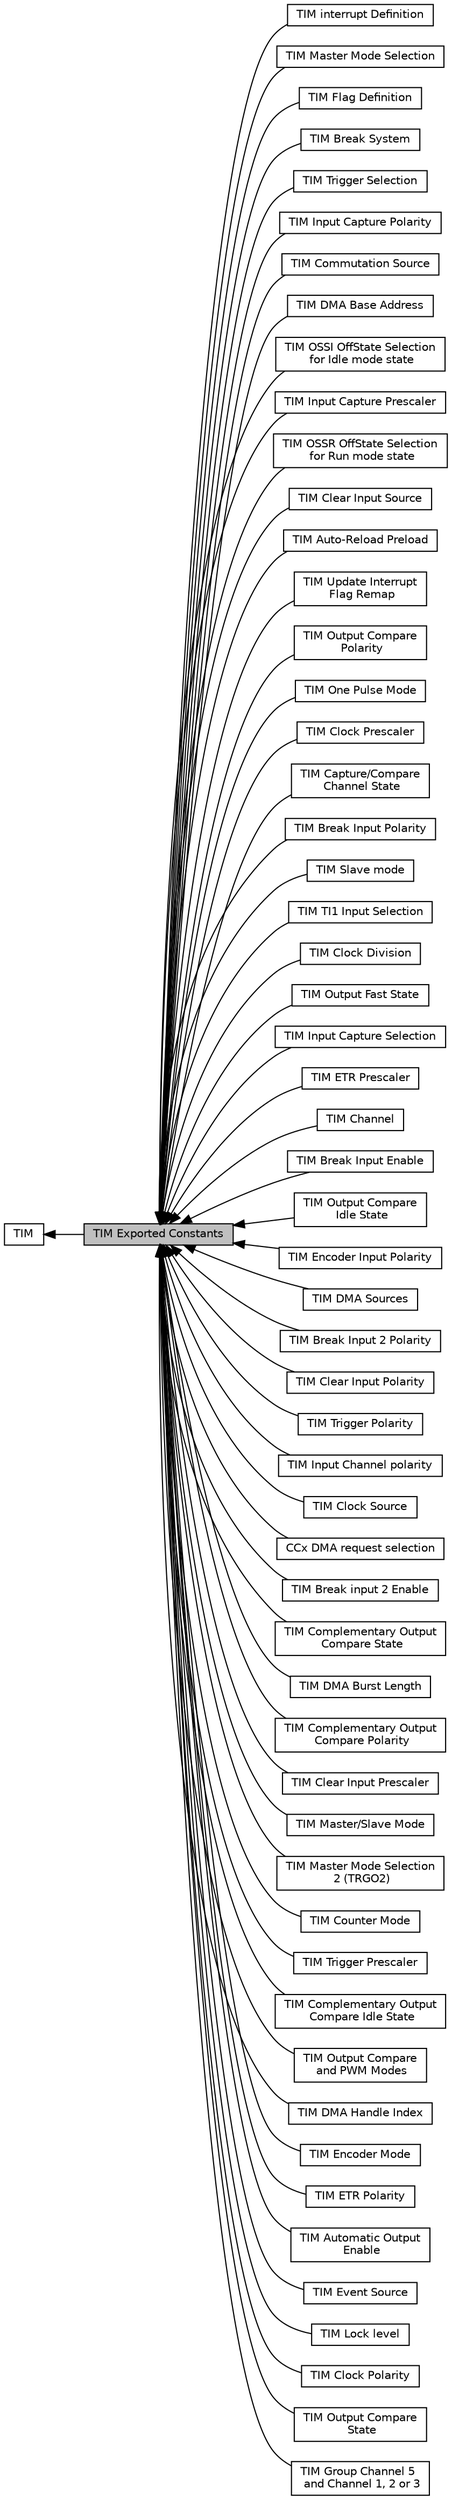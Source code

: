 digraph "TIM Exported Constants"
{
  edge [fontname="Helvetica",fontsize="10",labelfontname="Helvetica",labelfontsize="10"];
  node [fontname="Helvetica",fontsize="10",shape=box];
  rankdir=LR;
  Node26 [label="TIM interrupt Definition",height=0.2,width=0.4,color="black", fillcolor="white", style="filled",URL="$group___t_i_m___interrupt__definition.html",tooltip=" "];
  Node46 [label="TIM Master Mode Selection",height=0.2,width=0.4,color="black", fillcolor="white", style="filled",URL="$group___t_i_m___master___mode___selection.html",tooltip=" "];
  Node30 [label="TIM Flag Definition",height=0.2,width=0.4,color="black", fillcolor="white", style="filled",URL="$group___t_i_m___flag__definition.html",tooltip=" "];
  Node58 [label="TIM Break System",height=0.2,width=0.4,color="black", fillcolor="white", style="filled",URL="$group___t_i_m___break___system.html",tooltip=" "];
  Node51 [label="TIM Trigger Selection",height=0.2,width=0.4,color="black", fillcolor="white", style="filled",URL="$group___t_i_m___trigger___selection.html",tooltip=" "];
  Node20 [label="TIM Input Capture Polarity",height=0.2,width=0.4,color="black", fillcolor="white", style="filled",URL="$group___t_i_m___input___capture___polarity.html",tooltip=" "];
  Node27 [label="TIM Commutation Source",height=0.2,width=0.4,color="black", fillcolor="white", style="filled",URL="$group___t_i_m___commutation___source.html",tooltip=" "];
  Node4 [label="TIM DMA Base Address",height=0.2,width=0.4,color="black", fillcolor="white", style="filled",URL="$group___t_i_m___d_m_a___base__address.html",tooltip=" "];
  Node38 [label="TIM OSSI OffState Selection\l for Idle mode state",height=0.2,width=0.4,color="black", fillcolor="white", style="filled",URL="$group___t_i_m___o_s_s_i___off___state___selection__for___idle__mode__state.html",tooltip=" "];
  Node23 [label="TIM Input Capture Prescaler",height=0.2,width=0.4,color="black", fillcolor="white", style="filled",URL="$group___t_i_m___input___capture___prescaler.html",tooltip=" "];
  Node37 [label="TIM OSSR OffState Selection\l for Run mode state",height=0.2,width=0.4,color="black", fillcolor="white", style="filled",URL="$group___t_i_m___o_s_s_r___off___state___selection__for___run__mode__state.html",tooltip=" "];
  Node3 [label="TIM Clear Input Source",height=0.2,width=0.4,color="black", fillcolor="white", style="filled",URL="$group___t_i_m___clear_input___source.html",tooltip=" "];
  Node13 [label="TIM Auto-Reload Preload",height=0.2,width=0.4,color="black", fillcolor="white", style="filled",URL="$group___t_i_m___auto_reload_preload.html",tooltip=" "];
  Node10 [label="TIM Update Interrupt\l Flag Remap",height=0.2,width=0.4,color="black", fillcolor="white", style="filled",URL="$group___t_i_m___update___interrupt___flag___remap.html",tooltip=" "];
  Node16 [label="TIM Output Compare\l Polarity",height=0.2,width=0.4,color="black", fillcolor="white", style="filled",URL="$group___t_i_m___output___compare___polarity.html",tooltip=" "];
  Node24 [label="TIM One Pulse Mode",height=0.2,width=0.4,color="black", fillcolor="white", style="filled",URL="$group___t_i_m___one___pulse___mode.html",tooltip=" "];
  Node34 [label="TIM Clock Prescaler",height=0.2,width=0.4,color="black", fillcolor="white", style="filled",URL="$group___t_i_m___clock___prescaler.html",tooltip=" "];
  Node57 [label="TIM Capture/Compare\l Channel State",height=0.2,width=0.4,color="black", fillcolor="white", style="filled",URL="$group___channel___c_c___state.html",tooltip=" "];
  Node41 [label="TIM Break Input Polarity",height=0.2,width=0.4,color="black", fillcolor="white", style="filled",URL="$group___t_i_m___break___polarity.html",tooltip=" "];
  Node49 [label="TIM Slave mode",height=0.2,width=0.4,color="black", fillcolor="white", style="filled",URL="$group___t_i_m___slave___mode.html",tooltip=" "];
  Node54 [label="TIM TI1 Input Selection",height=0.2,width=0.4,color="black", fillcolor="white", style="filled",URL="$group___t_i_m___t_i1___selection.html",tooltip=" "];
  Node11 [label="TIM Clock Division",height=0.2,width=0.4,color="black", fillcolor="white", style="filled",URL="$group___t_i_m___clock_division.html",tooltip=" "];
  Node14 [label="TIM Output Fast State",height=0.2,width=0.4,color="black", fillcolor="white", style="filled",URL="$group___t_i_m___output___fast___state.html",tooltip=" "];
  Node22 [label="TIM Input Capture Selection",height=0.2,width=0.4,color="black", fillcolor="white", style="filled",URL="$group___t_i_m___input___capture___selection.html",tooltip=" "];
  Node8 [label="TIM ETR Prescaler",height=0.2,width=0.4,color="black", fillcolor="white", style="filled",URL="$group___t_i_m___e_t_r___prescaler.html",tooltip=" "];
  Node31 [label="TIM Channel",height=0.2,width=0.4,color="black", fillcolor="white", style="filled",URL="$group___t_i_m___channel.html",tooltip=" "];
  Node40 [label="TIM Break Input Enable",height=0.2,width=0.4,color="black", fillcolor="white", style="filled",URL="$group___t_i_m___break___input__enable__disable.html",tooltip=" "];
  Node18 [label="TIM Output Compare\l Idle State",height=0.2,width=0.4,color="black", fillcolor="white", style="filled",URL="$group___t_i_m___output___compare___idle___state.html",tooltip=" "];
  Node21 [label="TIM Encoder Input Polarity",height=0.2,width=0.4,color="black", fillcolor="white", style="filled",URL="$group___t_i_m___encoder___input___polarity.html",tooltip=" "];
  Node28 [label="TIM DMA Sources",height=0.2,width=0.4,color="black", fillcolor="white", style="filled",URL="$group___t_i_m___d_m_a__sources.html",tooltip=" "];
  Node43 [label="TIM Break Input 2 Polarity",height=0.2,width=0.4,color="black", fillcolor="white", style="filled",URL="$group___t_i_m___break2___polarity.html",tooltip=" "];
  Node35 [label="TIM Clear Input Polarity",height=0.2,width=0.4,color="black", fillcolor="white", style="filled",URL="$group___t_i_m___clear_input___polarity.html",tooltip=" "];
  Node52 [label="TIM Trigger Polarity",height=0.2,width=0.4,color="black", fillcolor="white", style="filled",URL="$group___t_i_m___trigger___polarity.html",tooltip=" "];
  Node1 [label="TIM Exported Constants",height=0.2,width=0.4,color="black", fillcolor="grey75", style="filled", fontcolor="black",tooltip=" "];
  Node6 [label="TIM Input Channel polarity",height=0.2,width=0.4,color="black", fillcolor="white", style="filled",URL="$group___t_i_m___input___channel___polarity.html",tooltip=" "];
  Node32 [label="TIM Clock Source",height=0.2,width=0.4,color="black", fillcolor="white", style="filled",URL="$group___t_i_m___clock___source.html",tooltip=" "];
  Node29 [label="CCx DMA request selection",height=0.2,width=0.4,color="black", fillcolor="white", style="filled",URL="$group___t_i_m___c_c___d_m_a___request.html",tooltip=" "];
  Node42 [label="TIM Break input 2 Enable",height=0.2,width=0.4,color="black", fillcolor="white", style="filled",URL="$group___t_i_m___break2___input__enable__disable.html",tooltip=" "];
  Node15 [label="TIM Complementary Output\l Compare State",height=0.2,width=0.4,color="black", fillcolor="white", style="filled",URL="$group___t_i_m___output___compare___n___state.html",tooltip=" "];
  Node55 [label="TIM DMA Burst Length",height=0.2,width=0.4,color="black", fillcolor="white", style="filled",URL="$group___t_i_m___d_m_a___burst___length.html",tooltip=" "];
  Node17 [label="TIM Complementary Output\l Compare Polarity",height=0.2,width=0.4,color="black", fillcolor="white", style="filled",URL="$group___t_i_m___output___compare___n___polarity.html",tooltip=" "];
  Node2 [label="TIM",height=0.2,width=0.4,color="black", fillcolor="white", style="filled",URL="$group___t_i_m.html",tooltip="TIM HAL module driver."];
  Node36 [label="TIM Clear Input Prescaler",height=0.2,width=0.4,color="black", fillcolor="white", style="filled",URL="$group___t_i_m___clear_input___prescaler.html",tooltip=" "];
  Node48 [label="TIM Master/Slave Mode",height=0.2,width=0.4,color="black", fillcolor="white", style="filled",URL="$group___t_i_m___master___slave___mode.html",tooltip=" "];
  Node47 [label="TIM Master Mode Selection\l 2 (TRGO2)",height=0.2,width=0.4,color="black", fillcolor="white", style="filled",URL="$group___t_i_m___master___mode___selection__2.html",tooltip=" "];
  Node9 [label="TIM Counter Mode",height=0.2,width=0.4,color="black", fillcolor="white", style="filled",URL="$group___t_i_m___counter___mode.html",tooltip=" "];
  Node53 [label="TIM Trigger Prescaler",height=0.2,width=0.4,color="black", fillcolor="white", style="filled",URL="$group___t_i_m___trigger___prescaler.html",tooltip=" "];
  Node19 [label="TIM Complementary Output\l Compare Idle State",height=0.2,width=0.4,color="black", fillcolor="white", style="filled",URL="$group___t_i_m___output___compare___n___idle___state.html",tooltip=" "];
  Node50 [label="TIM Output Compare\l and PWM Modes",height=0.2,width=0.4,color="black", fillcolor="white", style="filled",URL="$group___t_i_m___output___compare__and___p_w_m__modes.html",tooltip=" "];
  Node56 [label="TIM DMA Handle Index",height=0.2,width=0.4,color="black", fillcolor="white", style="filled",URL="$group___d_m_a___handle__index.html",tooltip=" "];
  Node25 [label="TIM Encoder Mode",height=0.2,width=0.4,color="black", fillcolor="white", style="filled",URL="$group___t_i_m___encoder___mode.html",tooltip=" "];
  Node7 [label="TIM ETR Polarity",height=0.2,width=0.4,color="black", fillcolor="white", style="filled",URL="$group___t_i_m___e_t_r___polarity.html",tooltip=" "];
  Node44 [label="TIM Automatic Output\l Enable",height=0.2,width=0.4,color="black", fillcolor="white", style="filled",URL="$group___t_i_m___a_o_e___bit___set___reset.html",tooltip=" "];
  Node5 [label="TIM Event Source",height=0.2,width=0.4,color="black", fillcolor="white", style="filled",URL="$group___t_i_m___event___source.html",tooltip=" "];
  Node39 [label="TIM Lock level",height=0.2,width=0.4,color="black", fillcolor="white", style="filled",URL="$group___t_i_m___lock__level.html",tooltip=" "];
  Node33 [label="TIM Clock Polarity",height=0.2,width=0.4,color="black", fillcolor="white", style="filled",URL="$group___t_i_m___clock___polarity.html",tooltip=" "];
  Node12 [label="TIM Output Compare\l State",height=0.2,width=0.4,color="black", fillcolor="white", style="filled",URL="$group___t_i_m___output___compare___state.html",tooltip=" "];
  Node45 [label="TIM Group Channel 5\l and Channel 1, 2 or 3",height=0.2,width=0.4,color="black", fillcolor="white", style="filled",URL="$group___t_i_m___group___channel5.html",tooltip=" "];
  Node2->Node1 [shape=plaintext, dir="back", style="solid"];
  Node1->Node3 [shape=plaintext, dir="back", style="solid"];
  Node1->Node4 [shape=plaintext, dir="back", style="solid"];
  Node1->Node5 [shape=plaintext, dir="back", style="solid"];
  Node1->Node6 [shape=plaintext, dir="back", style="solid"];
  Node1->Node7 [shape=plaintext, dir="back", style="solid"];
  Node1->Node8 [shape=plaintext, dir="back", style="solid"];
  Node1->Node9 [shape=plaintext, dir="back", style="solid"];
  Node1->Node10 [shape=plaintext, dir="back", style="solid"];
  Node1->Node11 [shape=plaintext, dir="back", style="solid"];
  Node1->Node12 [shape=plaintext, dir="back", style="solid"];
  Node1->Node13 [shape=plaintext, dir="back", style="solid"];
  Node1->Node14 [shape=plaintext, dir="back", style="solid"];
  Node1->Node15 [shape=plaintext, dir="back", style="solid"];
  Node1->Node16 [shape=plaintext, dir="back", style="solid"];
  Node1->Node17 [shape=plaintext, dir="back", style="solid"];
  Node1->Node18 [shape=plaintext, dir="back", style="solid"];
  Node1->Node19 [shape=plaintext, dir="back", style="solid"];
  Node1->Node20 [shape=plaintext, dir="back", style="solid"];
  Node1->Node21 [shape=plaintext, dir="back", style="solid"];
  Node1->Node22 [shape=plaintext, dir="back", style="solid"];
  Node1->Node23 [shape=plaintext, dir="back", style="solid"];
  Node1->Node24 [shape=plaintext, dir="back", style="solid"];
  Node1->Node25 [shape=plaintext, dir="back", style="solid"];
  Node1->Node26 [shape=plaintext, dir="back", style="solid"];
  Node1->Node27 [shape=plaintext, dir="back", style="solid"];
  Node1->Node28 [shape=plaintext, dir="back", style="solid"];
  Node1->Node29 [shape=plaintext, dir="back", style="solid"];
  Node1->Node30 [shape=plaintext, dir="back", style="solid"];
  Node1->Node31 [shape=plaintext, dir="back", style="solid"];
  Node1->Node32 [shape=plaintext, dir="back", style="solid"];
  Node1->Node33 [shape=plaintext, dir="back", style="solid"];
  Node1->Node34 [shape=plaintext, dir="back", style="solid"];
  Node1->Node35 [shape=plaintext, dir="back", style="solid"];
  Node1->Node36 [shape=plaintext, dir="back", style="solid"];
  Node1->Node37 [shape=plaintext, dir="back", style="solid"];
  Node1->Node38 [shape=plaintext, dir="back", style="solid"];
  Node1->Node39 [shape=plaintext, dir="back", style="solid"];
  Node1->Node40 [shape=plaintext, dir="back", style="solid"];
  Node1->Node41 [shape=plaintext, dir="back", style="solid"];
  Node1->Node42 [shape=plaintext, dir="back", style="solid"];
  Node1->Node43 [shape=plaintext, dir="back", style="solid"];
  Node1->Node44 [shape=plaintext, dir="back", style="solid"];
  Node1->Node45 [shape=plaintext, dir="back", style="solid"];
  Node1->Node46 [shape=plaintext, dir="back", style="solid"];
  Node1->Node47 [shape=plaintext, dir="back", style="solid"];
  Node1->Node48 [shape=plaintext, dir="back", style="solid"];
  Node1->Node49 [shape=plaintext, dir="back", style="solid"];
  Node1->Node50 [shape=plaintext, dir="back", style="solid"];
  Node1->Node51 [shape=plaintext, dir="back", style="solid"];
  Node1->Node52 [shape=plaintext, dir="back", style="solid"];
  Node1->Node53 [shape=plaintext, dir="back", style="solid"];
  Node1->Node54 [shape=plaintext, dir="back", style="solid"];
  Node1->Node55 [shape=plaintext, dir="back", style="solid"];
  Node1->Node56 [shape=plaintext, dir="back", style="solid"];
  Node1->Node57 [shape=plaintext, dir="back", style="solid"];
  Node1->Node58 [shape=plaintext, dir="back", style="solid"];
}
